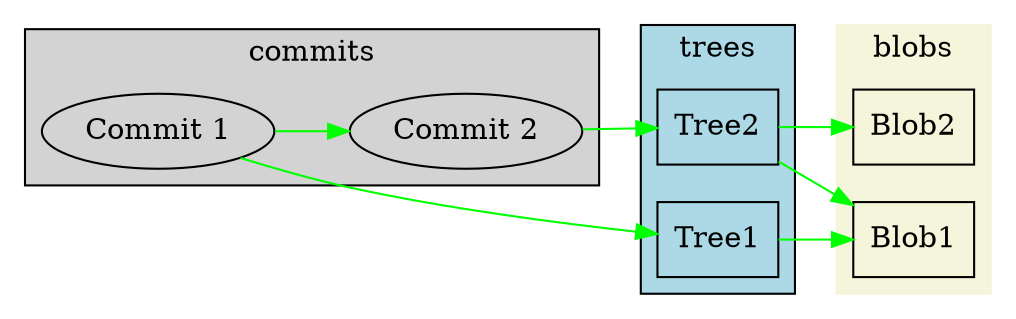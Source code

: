 // Eg er stor
digraph trond {
	rankdir=LR

	subgraph cluster_commit {
		fillcolor=lightgrey label=commits style=filled
		C1 [label="Commit 1"]
		C2 [label="Commit 2"]
	}
	subgraph cluster_tree {		
		fillcolor=lightblue label=trees style=filled
        node [shape=box]
		T1 [label=Tree1]
		T2 [label=Tree2]
	}
	subgraph cluster_blob {		
		color=beige label=blobs style=filled
        node [shape=box]
		B1 [label=Blob1]
		B2 [label=Blob2]
	}
	C1 -> C2 [color=green]
	C1 -> T1 [color=green]
	C2 -> T2 [color=green]
	T1 -> B1 [color=green]
	T2 -> B1 [color=green]
	T2 -> B2 [color=green]
}